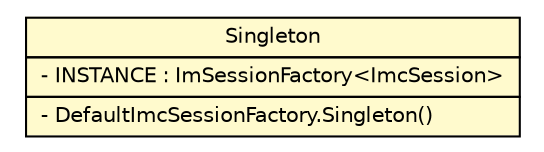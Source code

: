 #!/usr/local/bin/dot
#
# Class diagram 
# Generated by UMLGraph version R5_6 (http://www.umlgraph.org/)
#

digraph G {
	edge [fontname="Helvetica",fontsize=10,labelfontname="Helvetica",labelfontsize=10];
	node [fontname="Helvetica",fontsize=10,shape=plaintext];
	nodesep=0.25;
	ranksep=0.5;
	// de.hsbremen.tc.tnc.im.session.DefaultImcSessionFactory.Singleton
	c2296 [label=<<table title="de.hsbremen.tc.tnc.im.session.DefaultImcSessionFactory.Singleton" border="0" cellborder="1" cellspacing="0" cellpadding="2" port="p" bgcolor="lemonChiffon" href="./DefaultImcSessionFactory.Singleton.html">
		<tr><td><table border="0" cellspacing="0" cellpadding="1">
<tr><td align="center" balign="center"> Singleton </td></tr>
		</table></td></tr>
		<tr><td><table border="0" cellspacing="0" cellpadding="1">
<tr><td align="left" balign="left"> - INSTANCE : ImSessionFactory&lt;ImcSession&gt; </td></tr>
		</table></td></tr>
		<tr><td><table border="0" cellspacing="0" cellpadding="1">
<tr><td align="left" balign="left"> - DefaultImcSessionFactory.Singleton() </td></tr>
		</table></td></tr>
		</table>>, URL="./DefaultImcSessionFactory.Singleton.html", fontname="Helvetica", fontcolor="black", fontsize=10.0];
}

